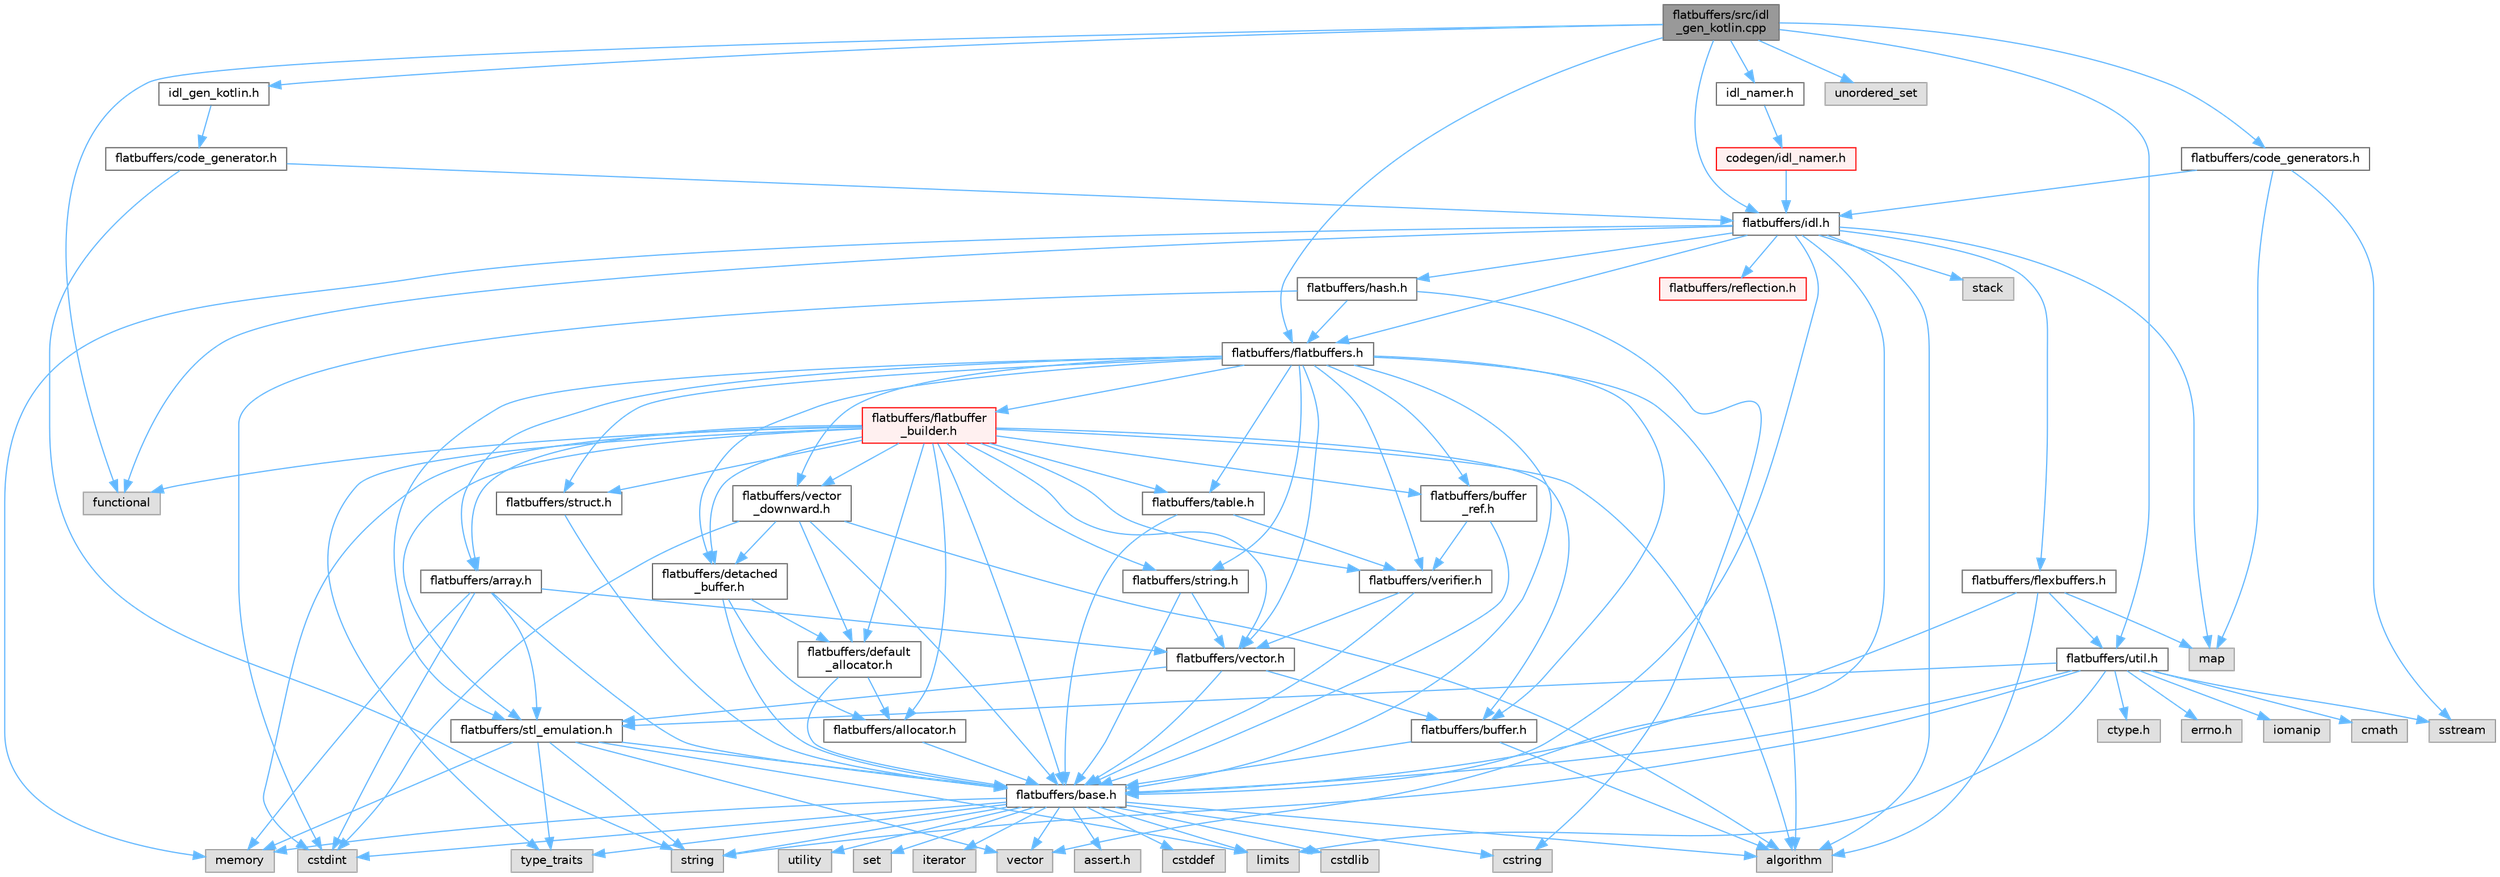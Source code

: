 digraph "flatbuffers/src/idl_gen_kotlin.cpp"
{
 // LATEX_PDF_SIZE
  bgcolor="transparent";
  edge [fontname=Helvetica,fontsize=10,labelfontname=Helvetica,labelfontsize=10];
  node [fontname=Helvetica,fontsize=10,shape=box,height=0.2,width=0.4];
  Node1 [id="Node000001",label="flatbuffers/src/idl\l_gen_kotlin.cpp",height=0.2,width=0.4,color="gray40", fillcolor="grey60", style="filled", fontcolor="black",tooltip=" "];
  Node1 -> Node2 [id="edge126_Node000001_Node000002",color="steelblue1",style="solid",tooltip=" "];
  Node2 [id="Node000002",label="idl_gen_kotlin.h",height=0.2,width=0.4,color="grey40", fillcolor="white", style="filled",URL="$idl__gen__kotlin_8h.html",tooltip=" "];
  Node2 -> Node3 [id="edge127_Node000002_Node000003",color="steelblue1",style="solid",tooltip=" "];
  Node3 [id="Node000003",label="flatbuffers/code_generator.h",height=0.2,width=0.4,color="grey40", fillcolor="white", style="filled",URL="$code__generator_8h.html",tooltip=" "];
  Node3 -> Node4 [id="edge128_Node000003_Node000004",color="steelblue1",style="solid",tooltip=" "];
  Node4 [id="Node000004",label="string",height=0.2,width=0.4,color="grey60", fillcolor="#E0E0E0", style="filled",tooltip=" "];
  Node3 -> Node5 [id="edge129_Node000003_Node000005",color="steelblue1",style="solid",tooltip=" "];
  Node5 [id="Node000005",label="flatbuffers/idl.h",height=0.2,width=0.4,color="grey40", fillcolor="white", style="filled",URL="$idl_8h.html",tooltip=" "];
  Node5 -> Node6 [id="edge130_Node000005_Node000006",color="steelblue1",style="solid",tooltip=" "];
  Node6 [id="Node000006",label="algorithm",height=0.2,width=0.4,color="grey60", fillcolor="#E0E0E0", style="filled",tooltip=" "];
  Node5 -> Node7 [id="edge131_Node000005_Node000007",color="steelblue1",style="solid",tooltip=" "];
  Node7 [id="Node000007",label="functional",height=0.2,width=0.4,color="grey60", fillcolor="#E0E0E0", style="filled",tooltip=" "];
  Node5 -> Node8 [id="edge132_Node000005_Node000008",color="steelblue1",style="solid",tooltip=" "];
  Node8 [id="Node000008",label="map",height=0.2,width=0.4,color="grey60", fillcolor="#E0E0E0", style="filled",tooltip=" "];
  Node5 -> Node9 [id="edge133_Node000005_Node000009",color="steelblue1",style="solid",tooltip=" "];
  Node9 [id="Node000009",label="memory",height=0.2,width=0.4,color="grey60", fillcolor="#E0E0E0", style="filled",tooltip=" "];
  Node5 -> Node10 [id="edge134_Node000005_Node000010",color="steelblue1",style="solid",tooltip=" "];
  Node10 [id="Node000010",label="stack",height=0.2,width=0.4,color="grey60", fillcolor="#E0E0E0", style="filled",tooltip=" "];
  Node5 -> Node11 [id="edge135_Node000005_Node000011",color="steelblue1",style="solid",tooltip=" "];
  Node11 [id="Node000011",label="vector",height=0.2,width=0.4,color="grey60", fillcolor="#E0E0E0", style="filled",tooltip=" "];
  Node5 -> Node12 [id="edge136_Node000005_Node000012",color="steelblue1",style="solid",tooltip=" "];
  Node12 [id="Node000012",label="flatbuffers/base.h",height=0.2,width=0.4,color="grey40", fillcolor="white", style="filled",URL="$base_8h.html",tooltip=" "];
  Node12 -> Node13 [id="edge137_Node000012_Node000013",color="steelblue1",style="solid",tooltip=" "];
  Node13 [id="Node000013",label="assert.h",height=0.2,width=0.4,color="grey60", fillcolor="#E0E0E0", style="filled",tooltip=" "];
  Node12 -> Node14 [id="edge138_Node000012_Node000014",color="steelblue1",style="solid",tooltip=" "];
  Node14 [id="Node000014",label="cstdint",height=0.2,width=0.4,color="grey60", fillcolor="#E0E0E0", style="filled",tooltip=" "];
  Node12 -> Node15 [id="edge139_Node000012_Node000015",color="steelblue1",style="solid",tooltip=" "];
  Node15 [id="Node000015",label="cstddef",height=0.2,width=0.4,color="grey60", fillcolor="#E0E0E0", style="filled",tooltip=" "];
  Node12 -> Node16 [id="edge140_Node000012_Node000016",color="steelblue1",style="solid",tooltip=" "];
  Node16 [id="Node000016",label="cstdlib",height=0.2,width=0.4,color="grey60", fillcolor="#E0E0E0", style="filled",tooltip=" "];
  Node12 -> Node17 [id="edge141_Node000012_Node000017",color="steelblue1",style="solid",tooltip=" "];
  Node17 [id="Node000017",label="cstring",height=0.2,width=0.4,color="grey60", fillcolor="#E0E0E0", style="filled",tooltip=" "];
  Node12 -> Node18 [id="edge142_Node000012_Node000018",color="steelblue1",style="solid",tooltip=" "];
  Node18 [id="Node000018",label="utility",height=0.2,width=0.4,color="grey60", fillcolor="#E0E0E0", style="filled",tooltip=" "];
  Node12 -> Node4 [id="edge143_Node000012_Node000004",color="steelblue1",style="solid",tooltip=" "];
  Node12 -> Node19 [id="edge144_Node000012_Node000019",color="steelblue1",style="solid",tooltip=" "];
  Node19 [id="Node000019",label="type_traits",height=0.2,width=0.4,color="grey60", fillcolor="#E0E0E0", style="filled",tooltip=" "];
  Node12 -> Node11 [id="edge145_Node000012_Node000011",color="steelblue1",style="solid",tooltip=" "];
  Node12 -> Node20 [id="edge146_Node000012_Node000020",color="steelblue1",style="solid",tooltip=" "];
  Node20 [id="Node000020",label="set",height=0.2,width=0.4,color="grey60", fillcolor="#E0E0E0", style="filled",tooltip=" "];
  Node12 -> Node6 [id="edge147_Node000012_Node000006",color="steelblue1",style="solid",tooltip=" "];
  Node12 -> Node21 [id="edge148_Node000012_Node000021",color="steelblue1",style="solid",tooltip=" "];
  Node21 [id="Node000021",label="limits",height=0.2,width=0.4,color="grey60", fillcolor="#E0E0E0", style="filled",tooltip=" "];
  Node12 -> Node22 [id="edge149_Node000012_Node000022",color="steelblue1",style="solid",tooltip=" "];
  Node22 [id="Node000022",label="iterator",height=0.2,width=0.4,color="grey60", fillcolor="#E0E0E0", style="filled",tooltip=" "];
  Node12 -> Node9 [id="edge150_Node000012_Node000009",color="steelblue1",style="solid",tooltip=" "];
  Node5 -> Node23 [id="edge151_Node000005_Node000023",color="steelblue1",style="solid",tooltip=" "];
  Node23 [id="Node000023",label="flatbuffers/flatbuffers.h",height=0.2,width=0.4,color="grey40", fillcolor="white", style="filled",URL="$flatbuffers_8h.html",tooltip=" "];
  Node23 -> Node6 [id="edge152_Node000023_Node000006",color="steelblue1",style="solid",tooltip=" "];
  Node23 -> Node24 [id="edge153_Node000023_Node000024",color="steelblue1",style="solid",tooltip=" "];
  Node24 [id="Node000024",label="flatbuffers/array.h",height=0.2,width=0.4,color="grey40", fillcolor="white", style="filled",URL="$array_8h.html",tooltip=" "];
  Node24 -> Node14 [id="edge154_Node000024_Node000014",color="steelblue1",style="solid",tooltip=" "];
  Node24 -> Node9 [id="edge155_Node000024_Node000009",color="steelblue1",style="solid",tooltip=" "];
  Node24 -> Node12 [id="edge156_Node000024_Node000012",color="steelblue1",style="solid",tooltip=" "];
  Node24 -> Node25 [id="edge157_Node000024_Node000025",color="steelblue1",style="solid",tooltip=" "];
  Node25 [id="Node000025",label="flatbuffers/stl_emulation.h",height=0.2,width=0.4,color="grey40", fillcolor="white", style="filled",URL="$stl__emulation_8h.html",tooltip=" "];
  Node25 -> Node12 [id="edge158_Node000025_Node000012",color="steelblue1",style="solid",tooltip=" "];
  Node25 -> Node4 [id="edge159_Node000025_Node000004",color="steelblue1",style="solid",tooltip=" "];
  Node25 -> Node19 [id="edge160_Node000025_Node000019",color="steelblue1",style="solid",tooltip=" "];
  Node25 -> Node11 [id="edge161_Node000025_Node000011",color="steelblue1",style="solid",tooltip=" "];
  Node25 -> Node9 [id="edge162_Node000025_Node000009",color="steelblue1",style="solid",tooltip=" "];
  Node25 -> Node21 [id="edge163_Node000025_Node000021",color="steelblue1",style="solid",tooltip=" "];
  Node24 -> Node26 [id="edge164_Node000024_Node000026",color="steelblue1",style="solid",tooltip=" "];
  Node26 [id="Node000026",label="flatbuffers/vector.h",height=0.2,width=0.4,color="grey40", fillcolor="white", style="filled",URL="$vector_8h.html",tooltip=" "];
  Node26 -> Node12 [id="edge165_Node000026_Node000012",color="steelblue1",style="solid",tooltip=" "];
  Node26 -> Node27 [id="edge166_Node000026_Node000027",color="steelblue1",style="solid",tooltip=" "];
  Node27 [id="Node000027",label="flatbuffers/buffer.h",height=0.2,width=0.4,color="grey40", fillcolor="white", style="filled",URL="$buffer_8h.html",tooltip=" "];
  Node27 -> Node6 [id="edge167_Node000027_Node000006",color="steelblue1",style="solid",tooltip=" "];
  Node27 -> Node12 [id="edge168_Node000027_Node000012",color="steelblue1",style="solid",tooltip=" "];
  Node26 -> Node25 [id="edge169_Node000026_Node000025",color="steelblue1",style="solid",tooltip=" "];
  Node23 -> Node12 [id="edge170_Node000023_Node000012",color="steelblue1",style="solid",tooltip=" "];
  Node23 -> Node27 [id="edge171_Node000023_Node000027",color="steelblue1",style="solid",tooltip=" "];
  Node23 -> Node28 [id="edge172_Node000023_Node000028",color="steelblue1",style="solid",tooltip=" "];
  Node28 [id="Node000028",label="flatbuffers/buffer\l_ref.h",height=0.2,width=0.4,color="grey40", fillcolor="white", style="filled",URL="$buffer__ref_8h.html",tooltip=" "];
  Node28 -> Node12 [id="edge173_Node000028_Node000012",color="steelblue1",style="solid",tooltip=" "];
  Node28 -> Node29 [id="edge174_Node000028_Node000029",color="steelblue1",style="solid",tooltip=" "];
  Node29 [id="Node000029",label="flatbuffers/verifier.h",height=0.2,width=0.4,color="grey40", fillcolor="white", style="filled",URL="$verifier_8h.html",tooltip=" "];
  Node29 -> Node12 [id="edge175_Node000029_Node000012",color="steelblue1",style="solid",tooltip=" "];
  Node29 -> Node26 [id="edge176_Node000029_Node000026",color="steelblue1",style="solid",tooltip=" "];
  Node23 -> Node30 [id="edge177_Node000023_Node000030",color="steelblue1",style="solid",tooltip=" "];
  Node30 [id="Node000030",label="flatbuffers/detached\l_buffer.h",height=0.2,width=0.4,color="grey40", fillcolor="white", style="filled",URL="$detached__buffer_8h.html",tooltip=" "];
  Node30 -> Node31 [id="edge178_Node000030_Node000031",color="steelblue1",style="solid",tooltip=" "];
  Node31 [id="Node000031",label="flatbuffers/allocator.h",height=0.2,width=0.4,color="grey40", fillcolor="white", style="filled",URL="$allocator_8h.html",tooltip=" "];
  Node31 -> Node12 [id="edge179_Node000031_Node000012",color="steelblue1",style="solid",tooltip=" "];
  Node30 -> Node12 [id="edge180_Node000030_Node000012",color="steelblue1",style="solid",tooltip=" "];
  Node30 -> Node32 [id="edge181_Node000030_Node000032",color="steelblue1",style="solid",tooltip=" "];
  Node32 [id="Node000032",label="flatbuffers/default\l_allocator.h",height=0.2,width=0.4,color="grey40", fillcolor="white", style="filled",URL="$default__allocator_8h.html",tooltip=" "];
  Node32 -> Node31 [id="edge182_Node000032_Node000031",color="steelblue1",style="solid",tooltip=" "];
  Node32 -> Node12 [id="edge183_Node000032_Node000012",color="steelblue1",style="solid",tooltip=" "];
  Node23 -> Node33 [id="edge184_Node000023_Node000033",color="steelblue1",style="solid",tooltip=" "];
  Node33 [id="Node000033",label="flatbuffers/flatbuffer\l_builder.h",height=0.2,width=0.4,color="red", fillcolor="#FFF0F0", style="filled",URL="$flatbuffer__builder_8h.html",tooltip=" "];
  Node33 -> Node6 [id="edge185_Node000033_Node000006",color="steelblue1",style="solid",tooltip=" "];
  Node33 -> Node14 [id="edge186_Node000033_Node000014",color="steelblue1",style="solid",tooltip=" "];
  Node33 -> Node7 [id="edge187_Node000033_Node000007",color="steelblue1",style="solid",tooltip=" "];
  Node33 -> Node19 [id="edge188_Node000033_Node000019",color="steelblue1",style="solid",tooltip=" "];
  Node33 -> Node31 [id="edge189_Node000033_Node000031",color="steelblue1",style="solid",tooltip=" "];
  Node33 -> Node24 [id="edge190_Node000033_Node000024",color="steelblue1",style="solid",tooltip=" "];
  Node33 -> Node12 [id="edge191_Node000033_Node000012",color="steelblue1",style="solid",tooltip=" "];
  Node33 -> Node27 [id="edge192_Node000033_Node000027",color="steelblue1",style="solid",tooltip=" "];
  Node33 -> Node28 [id="edge193_Node000033_Node000028",color="steelblue1",style="solid",tooltip=" "];
  Node33 -> Node32 [id="edge194_Node000033_Node000032",color="steelblue1",style="solid",tooltip=" "];
  Node33 -> Node30 [id="edge195_Node000033_Node000030",color="steelblue1",style="solid",tooltip=" "];
  Node33 -> Node25 [id="edge196_Node000033_Node000025",color="steelblue1",style="solid",tooltip=" "];
  Node33 -> Node35 [id="edge197_Node000033_Node000035",color="steelblue1",style="solid",tooltip=" "];
  Node35 [id="Node000035",label="flatbuffers/string.h",height=0.2,width=0.4,color="grey40", fillcolor="white", style="filled",URL="$string_8h.html",tooltip=" "];
  Node35 -> Node12 [id="edge198_Node000035_Node000012",color="steelblue1",style="solid",tooltip=" "];
  Node35 -> Node26 [id="edge199_Node000035_Node000026",color="steelblue1",style="solid",tooltip=" "];
  Node33 -> Node36 [id="edge200_Node000033_Node000036",color="steelblue1",style="solid",tooltip=" "];
  Node36 [id="Node000036",label="flatbuffers/struct.h",height=0.2,width=0.4,color="grey40", fillcolor="white", style="filled",URL="$struct_8h.html",tooltip=" "];
  Node36 -> Node12 [id="edge201_Node000036_Node000012",color="steelblue1",style="solid",tooltip=" "];
  Node33 -> Node37 [id="edge202_Node000033_Node000037",color="steelblue1",style="solid",tooltip=" "];
  Node37 [id="Node000037",label="flatbuffers/table.h",height=0.2,width=0.4,color="grey40", fillcolor="white", style="filled",URL="$table_8h.html",tooltip=" "];
  Node37 -> Node12 [id="edge203_Node000037_Node000012",color="steelblue1",style="solid",tooltip=" "];
  Node37 -> Node29 [id="edge204_Node000037_Node000029",color="steelblue1",style="solid",tooltip=" "];
  Node33 -> Node26 [id="edge205_Node000033_Node000026",color="steelblue1",style="solid",tooltip=" "];
  Node33 -> Node38 [id="edge206_Node000033_Node000038",color="steelblue1",style="solid",tooltip=" "];
  Node38 [id="Node000038",label="flatbuffers/vector\l_downward.h",height=0.2,width=0.4,color="grey40", fillcolor="white", style="filled",URL="$vector__downward_8h.html",tooltip=" "];
  Node38 -> Node6 [id="edge207_Node000038_Node000006",color="steelblue1",style="solid",tooltip=" "];
  Node38 -> Node14 [id="edge208_Node000038_Node000014",color="steelblue1",style="solid",tooltip=" "];
  Node38 -> Node12 [id="edge209_Node000038_Node000012",color="steelblue1",style="solid",tooltip=" "];
  Node38 -> Node32 [id="edge210_Node000038_Node000032",color="steelblue1",style="solid",tooltip=" "];
  Node38 -> Node30 [id="edge211_Node000038_Node000030",color="steelblue1",style="solid",tooltip=" "];
  Node33 -> Node29 [id="edge212_Node000033_Node000029",color="steelblue1",style="solid",tooltip=" "];
  Node23 -> Node25 [id="edge213_Node000023_Node000025",color="steelblue1",style="solid",tooltip=" "];
  Node23 -> Node35 [id="edge214_Node000023_Node000035",color="steelblue1",style="solid",tooltip=" "];
  Node23 -> Node36 [id="edge215_Node000023_Node000036",color="steelblue1",style="solid",tooltip=" "];
  Node23 -> Node37 [id="edge216_Node000023_Node000037",color="steelblue1",style="solid",tooltip=" "];
  Node23 -> Node26 [id="edge217_Node000023_Node000026",color="steelblue1",style="solid",tooltip=" "];
  Node23 -> Node38 [id="edge218_Node000023_Node000038",color="steelblue1",style="solid",tooltip=" "];
  Node23 -> Node29 [id="edge219_Node000023_Node000029",color="steelblue1",style="solid",tooltip=" "];
  Node5 -> Node39 [id="edge220_Node000005_Node000039",color="steelblue1",style="solid",tooltip=" "];
  Node39 [id="Node000039",label="flatbuffers/flexbuffers.h",height=0.2,width=0.4,color="grey40", fillcolor="white", style="filled",URL="$flexbuffers_8h.html",tooltip=" "];
  Node39 -> Node6 [id="edge221_Node000039_Node000006",color="steelblue1",style="solid",tooltip=" "];
  Node39 -> Node8 [id="edge222_Node000039_Node000008",color="steelblue1",style="solid",tooltip=" "];
  Node39 -> Node12 [id="edge223_Node000039_Node000012",color="steelblue1",style="solid",tooltip=" "];
  Node39 -> Node40 [id="edge224_Node000039_Node000040",color="steelblue1",style="solid",tooltip=" "];
  Node40 [id="Node000040",label="flatbuffers/util.h",height=0.2,width=0.4,color="grey40", fillcolor="white", style="filled",URL="$util_8h.html",tooltip=" "];
  Node40 -> Node41 [id="edge225_Node000040_Node000041",color="steelblue1",style="solid",tooltip=" "];
  Node41 [id="Node000041",label="ctype.h",height=0.2,width=0.4,color="grey60", fillcolor="#E0E0E0", style="filled",tooltip=" "];
  Node40 -> Node42 [id="edge226_Node000040_Node000042",color="steelblue1",style="solid",tooltip=" "];
  Node42 [id="Node000042",label="errno.h",height=0.2,width=0.4,color="grey60", fillcolor="#E0E0E0", style="filled",tooltip=" "];
  Node40 -> Node12 [id="edge227_Node000040_Node000012",color="steelblue1",style="solid",tooltip=" "];
  Node40 -> Node25 [id="edge228_Node000040_Node000025",color="steelblue1",style="solid",tooltip=" "];
  Node40 -> Node43 [id="edge229_Node000040_Node000043",color="steelblue1",style="solid",tooltip=" "];
  Node43 [id="Node000043",label="iomanip",height=0.2,width=0.4,color="grey60", fillcolor="#E0E0E0", style="filled",tooltip=" "];
  Node40 -> Node44 [id="edge230_Node000040_Node000044",color="steelblue1",style="solid",tooltip=" "];
  Node44 [id="Node000044",label="sstream",height=0.2,width=0.4,color="grey60", fillcolor="#E0E0E0", style="filled",tooltip=" "];
  Node40 -> Node45 [id="edge231_Node000040_Node000045",color="steelblue1",style="solid",tooltip=" "];
  Node45 [id="Node000045",label="cmath",height=0.2,width=0.4,color="grey60", fillcolor="#E0E0E0", style="filled",tooltip=" "];
  Node40 -> Node21 [id="edge232_Node000040_Node000021",color="steelblue1",style="solid",tooltip=" "];
  Node40 -> Node4 [id="edge233_Node000040_Node000004",color="steelblue1",style="solid",tooltip=" "];
  Node5 -> Node46 [id="edge234_Node000005_Node000046",color="steelblue1",style="solid",tooltip=" "];
  Node46 [id="Node000046",label="flatbuffers/hash.h",height=0.2,width=0.4,color="grey40", fillcolor="white", style="filled",URL="$hash_8h.html",tooltip=" "];
  Node46 -> Node14 [id="edge235_Node000046_Node000014",color="steelblue1",style="solid",tooltip=" "];
  Node46 -> Node17 [id="edge236_Node000046_Node000017",color="steelblue1",style="solid",tooltip=" "];
  Node46 -> Node23 [id="edge237_Node000046_Node000023",color="steelblue1",style="solid",tooltip=" "];
  Node5 -> Node47 [id="edge238_Node000005_Node000047",color="steelblue1",style="solid",tooltip=" "];
  Node47 [id="Node000047",label="flatbuffers/reflection.h",height=0.2,width=0.4,color="red", fillcolor="#FFF0F0", style="filled",URL="$reflection_8h.html",tooltip=" "];
  Node1 -> Node7 [id="edge239_Node000001_Node000007",color="steelblue1",style="solid",tooltip=" "];
  Node1 -> Node49 [id="edge240_Node000001_Node000049",color="steelblue1",style="solid",tooltip=" "];
  Node49 [id="Node000049",label="unordered_set",height=0.2,width=0.4,color="grey60", fillcolor="#E0E0E0", style="filled",tooltip=" "];
  Node1 -> Node50 [id="edge241_Node000001_Node000050",color="steelblue1",style="solid",tooltip=" "];
  Node50 [id="Node000050",label="flatbuffers/code_generators.h",height=0.2,width=0.4,color="grey40", fillcolor="white", style="filled",URL="$code__generators_8h.html",tooltip=" "];
  Node50 -> Node8 [id="edge242_Node000050_Node000008",color="steelblue1",style="solid",tooltip=" "];
  Node50 -> Node44 [id="edge243_Node000050_Node000044",color="steelblue1",style="solid",tooltip=" "];
  Node50 -> Node5 [id="edge244_Node000050_Node000005",color="steelblue1",style="solid",tooltip=" "];
  Node1 -> Node23 [id="edge245_Node000001_Node000023",color="steelblue1",style="solid",tooltip=" "];
  Node1 -> Node5 [id="edge246_Node000001_Node000005",color="steelblue1",style="solid",tooltip=" "];
  Node1 -> Node40 [id="edge247_Node000001_Node000040",color="steelblue1",style="solid",tooltip=" "];
  Node1 -> Node51 [id="edge248_Node000001_Node000051",color="steelblue1",style="solid",tooltip=" "];
  Node51 [id="Node000051",label="idl_namer.h",height=0.2,width=0.4,color="grey40", fillcolor="white", style="filled",URL="$src_2idl__namer_8h.html",tooltip=" "];
  Node51 -> Node52 [id="edge249_Node000051_Node000052",color="steelblue1",style="solid",tooltip=" "];
  Node52 [id="Node000052",label="codegen/idl_namer.h",height=0.2,width=0.4,color="red", fillcolor="#FFF0F0", style="filled",URL="$include_2codegen_2idl__namer_8h.html",tooltip=" "];
  Node52 -> Node5 [id="edge250_Node000052_Node000005",color="steelblue1",style="solid",tooltip=" "];
}
